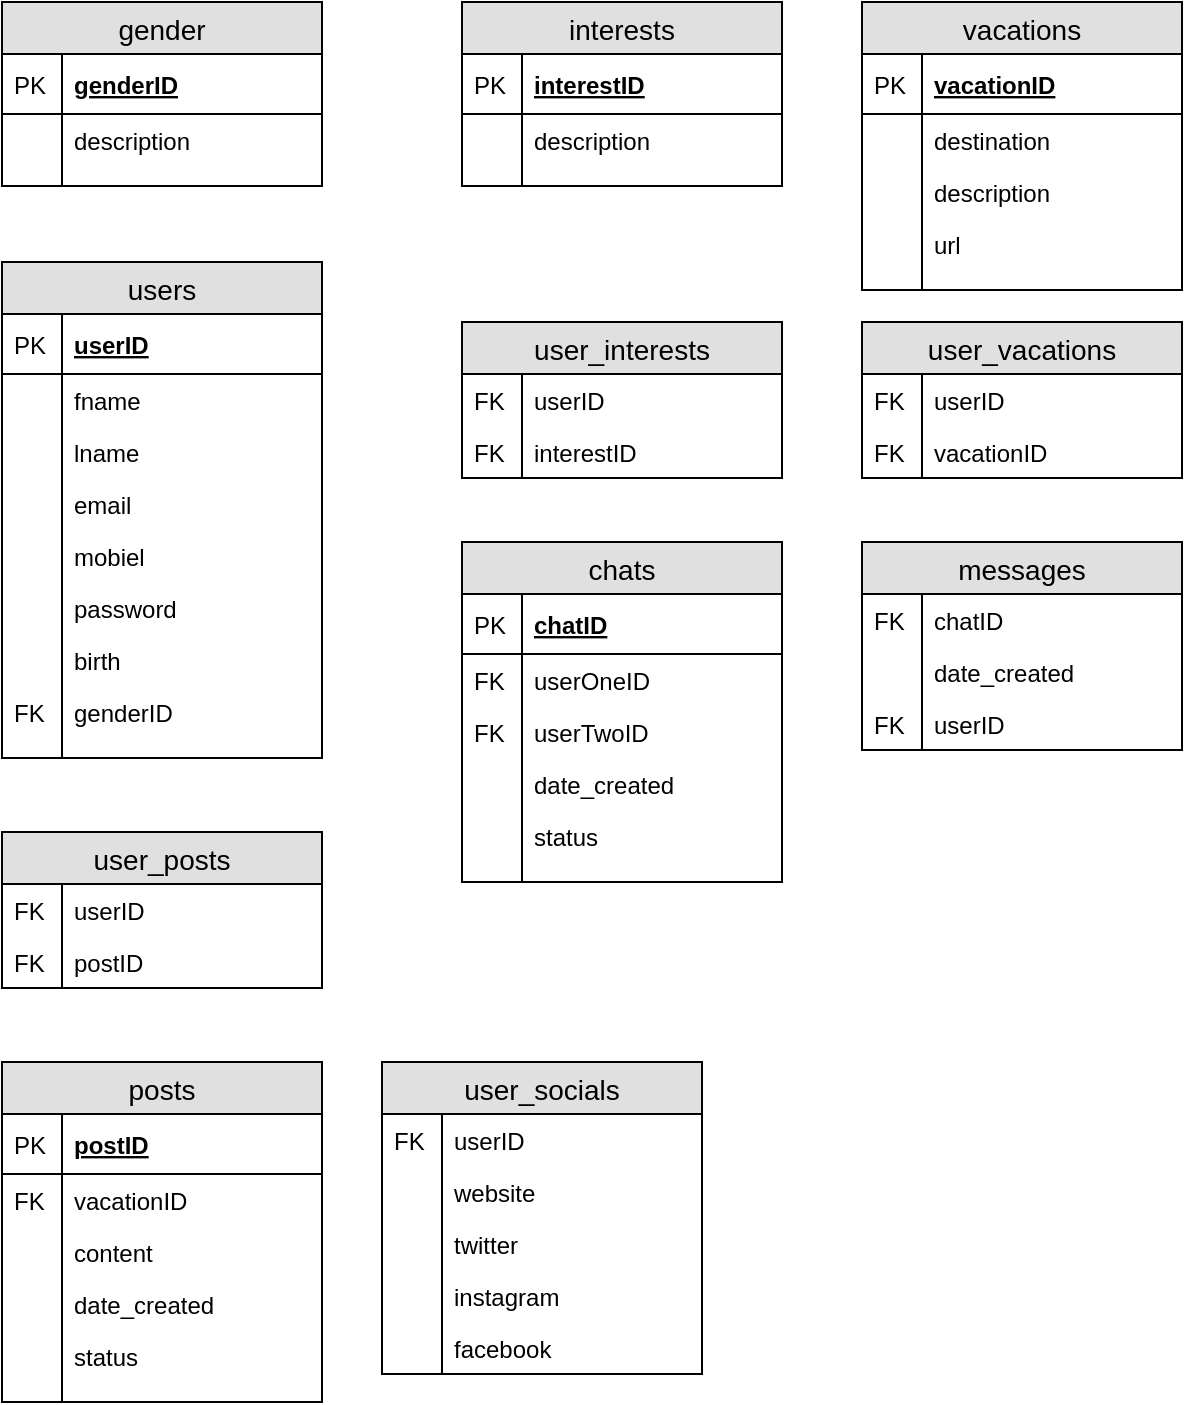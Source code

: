 <mxfile version="12.1.7" type="device" pages="1"><diagram id="KIqTjeqiwCdNJ_YjvUH0" name="Page-1"><mxGraphModel dx="1106" dy="1932" grid="1" gridSize="10" guides="1" tooltips="1" connect="1" arrows="1" fold="1" page="1" pageScale="1" pageWidth="827" pageHeight="1169" math="0" shadow="0"><root><mxCell id="0"/><mxCell id="1" parent="0"/><mxCell id="zNfjPywSxw-B-nVesR-s-1" value="users" style="swimlane;fontStyle=0;childLayout=stackLayout;horizontal=1;startSize=26;fillColor=#e0e0e0;horizontalStack=0;resizeParent=1;resizeParentMax=0;resizeLast=0;collapsible=1;marginBottom=0;swimlaneFillColor=#ffffff;align=center;fontSize=14;" vertex="1" parent="1"><mxGeometry x="210" y="80" width="160" height="248" as="geometry"/></mxCell><mxCell id="zNfjPywSxw-B-nVesR-s-2" value="userID" style="shape=partialRectangle;top=0;left=0;right=0;bottom=1;align=left;verticalAlign=middle;fillColor=none;spacingLeft=34;spacingRight=4;overflow=hidden;rotatable=0;points=[[0,0.5],[1,0.5]];portConstraint=eastwest;dropTarget=0;fontStyle=5;fontSize=12;" vertex="1" parent="zNfjPywSxw-B-nVesR-s-1"><mxGeometry y="26" width="160" height="30" as="geometry"/></mxCell><mxCell id="zNfjPywSxw-B-nVesR-s-3" value="PK" style="shape=partialRectangle;top=0;left=0;bottom=0;fillColor=none;align=left;verticalAlign=middle;spacingLeft=4;spacingRight=4;overflow=hidden;rotatable=0;points=[];portConstraint=eastwest;part=1;fontSize=12;" vertex="1" connectable="0" parent="zNfjPywSxw-B-nVesR-s-2"><mxGeometry width="30" height="30" as="geometry"/></mxCell><mxCell id="zNfjPywSxw-B-nVesR-s-4" value="fname" style="shape=partialRectangle;top=0;left=0;right=0;bottom=0;align=left;verticalAlign=top;fillColor=none;spacingLeft=34;spacingRight=4;overflow=hidden;rotatable=0;points=[[0,0.5],[1,0.5]];portConstraint=eastwest;dropTarget=0;fontSize=12;" vertex="1" parent="zNfjPywSxw-B-nVesR-s-1"><mxGeometry y="56" width="160" height="26" as="geometry"/></mxCell><mxCell id="zNfjPywSxw-B-nVesR-s-5" value="" style="shape=partialRectangle;top=0;left=0;bottom=0;fillColor=none;align=left;verticalAlign=top;spacingLeft=4;spacingRight=4;overflow=hidden;rotatable=0;points=[];portConstraint=eastwest;part=1;fontSize=12;" vertex="1" connectable="0" parent="zNfjPywSxw-B-nVesR-s-4"><mxGeometry width="30" height="26" as="geometry"/></mxCell><mxCell id="zNfjPywSxw-B-nVesR-s-6" value="lname" style="shape=partialRectangle;top=0;left=0;right=0;bottom=0;align=left;verticalAlign=top;fillColor=none;spacingLeft=34;spacingRight=4;overflow=hidden;rotatable=0;points=[[0,0.5],[1,0.5]];portConstraint=eastwest;dropTarget=0;fontSize=12;" vertex="1" parent="zNfjPywSxw-B-nVesR-s-1"><mxGeometry y="82" width="160" height="26" as="geometry"/></mxCell><mxCell id="zNfjPywSxw-B-nVesR-s-7" value="" style="shape=partialRectangle;top=0;left=0;bottom=0;fillColor=none;align=left;verticalAlign=top;spacingLeft=4;spacingRight=4;overflow=hidden;rotatable=0;points=[];portConstraint=eastwest;part=1;fontSize=12;" vertex="1" connectable="0" parent="zNfjPywSxw-B-nVesR-s-6"><mxGeometry width="30" height="26" as="geometry"/></mxCell><mxCell id="zNfjPywSxw-B-nVesR-s-50" value="email" style="shape=partialRectangle;top=0;left=0;right=0;bottom=0;align=left;verticalAlign=top;fillColor=none;spacingLeft=34;spacingRight=4;overflow=hidden;rotatable=0;points=[[0,0.5],[1,0.5]];portConstraint=eastwest;dropTarget=0;fontSize=12;" vertex="1" parent="zNfjPywSxw-B-nVesR-s-1"><mxGeometry y="108" width="160" height="26" as="geometry"/></mxCell><mxCell id="zNfjPywSxw-B-nVesR-s-51" value="" style="shape=partialRectangle;top=0;left=0;bottom=0;fillColor=none;align=left;verticalAlign=top;spacingLeft=4;spacingRight=4;overflow=hidden;rotatable=0;points=[];portConstraint=eastwest;part=1;fontSize=12;" vertex="1" connectable="0" parent="zNfjPywSxw-B-nVesR-s-50"><mxGeometry width="30" height="26" as="geometry"/></mxCell><mxCell id="zNfjPywSxw-B-nVesR-s-52" value="mobiel" style="shape=partialRectangle;top=0;left=0;right=0;bottom=0;align=left;verticalAlign=top;fillColor=none;spacingLeft=34;spacingRight=4;overflow=hidden;rotatable=0;points=[[0,0.5],[1,0.5]];portConstraint=eastwest;dropTarget=0;fontSize=12;" vertex="1" parent="zNfjPywSxw-B-nVesR-s-1"><mxGeometry y="134" width="160" height="26" as="geometry"/></mxCell><mxCell id="zNfjPywSxw-B-nVesR-s-53" value="" style="shape=partialRectangle;top=0;left=0;bottom=0;fillColor=none;align=left;verticalAlign=top;spacingLeft=4;spacingRight=4;overflow=hidden;rotatable=0;points=[];portConstraint=eastwest;part=1;fontSize=12;" vertex="1" connectable="0" parent="zNfjPywSxw-B-nVesR-s-52"><mxGeometry width="30" height="26" as="geometry"/></mxCell><mxCell id="zNfjPywSxw-B-nVesR-s-54" value="password" style="shape=partialRectangle;top=0;left=0;right=0;bottom=0;align=left;verticalAlign=top;fillColor=none;spacingLeft=34;spacingRight=4;overflow=hidden;rotatable=0;points=[[0,0.5],[1,0.5]];portConstraint=eastwest;dropTarget=0;fontSize=12;" vertex="1" parent="zNfjPywSxw-B-nVesR-s-1"><mxGeometry y="160" width="160" height="26" as="geometry"/></mxCell><mxCell id="zNfjPywSxw-B-nVesR-s-55" value="" style="shape=partialRectangle;top=0;left=0;bottom=0;fillColor=none;align=left;verticalAlign=top;spacingLeft=4;spacingRight=4;overflow=hidden;rotatable=0;points=[];portConstraint=eastwest;part=1;fontSize=12;" vertex="1" connectable="0" parent="zNfjPywSxw-B-nVesR-s-54"><mxGeometry width="30" height="26" as="geometry"/></mxCell><mxCell id="zNfjPywSxw-B-nVesR-s-69" value="birth" style="shape=partialRectangle;top=0;left=0;right=0;bottom=0;align=left;verticalAlign=top;fillColor=none;spacingLeft=34;spacingRight=4;overflow=hidden;rotatable=0;points=[[0,0.5],[1,0.5]];portConstraint=eastwest;dropTarget=0;fontSize=12;" vertex="1" parent="zNfjPywSxw-B-nVesR-s-1"><mxGeometry y="186" width="160" height="26" as="geometry"/></mxCell><mxCell id="zNfjPywSxw-B-nVesR-s-70" value="" style="shape=partialRectangle;top=0;left=0;bottom=0;fillColor=none;align=left;verticalAlign=top;spacingLeft=4;spacingRight=4;overflow=hidden;rotatable=0;points=[];portConstraint=eastwest;part=1;fontSize=12;" vertex="1" connectable="0" parent="zNfjPywSxw-B-nVesR-s-69"><mxGeometry width="30" height="26" as="geometry"/></mxCell><mxCell id="zNfjPywSxw-B-nVesR-s-56" value="genderID" style="shape=partialRectangle;top=0;left=0;right=0;bottom=0;align=left;verticalAlign=top;fillColor=none;spacingLeft=34;spacingRight=4;overflow=hidden;rotatable=0;points=[[0,0.5],[1,0.5]];portConstraint=eastwest;dropTarget=0;fontSize=12;" vertex="1" parent="zNfjPywSxw-B-nVesR-s-1"><mxGeometry y="212" width="160" height="26" as="geometry"/></mxCell><mxCell id="zNfjPywSxw-B-nVesR-s-57" value="FK" style="shape=partialRectangle;top=0;left=0;bottom=0;fillColor=none;align=left;verticalAlign=top;spacingLeft=4;spacingRight=4;overflow=hidden;rotatable=0;points=[];portConstraint=eastwest;part=1;fontSize=12;" vertex="1" connectable="0" parent="zNfjPywSxw-B-nVesR-s-56"><mxGeometry width="30" height="26" as="geometry"/></mxCell><mxCell id="zNfjPywSxw-B-nVesR-s-10" value="" style="shape=partialRectangle;top=0;left=0;right=0;bottom=0;align=left;verticalAlign=top;fillColor=none;spacingLeft=34;spacingRight=4;overflow=hidden;rotatable=0;points=[[0,0.5],[1,0.5]];portConstraint=eastwest;dropTarget=0;fontSize=12;" vertex="1" parent="zNfjPywSxw-B-nVesR-s-1"><mxGeometry y="238" width="160" height="10" as="geometry"/></mxCell><mxCell id="zNfjPywSxw-B-nVesR-s-11" value="" style="shape=partialRectangle;top=0;left=0;bottom=0;fillColor=none;align=left;verticalAlign=top;spacingLeft=4;spacingRight=4;overflow=hidden;rotatable=0;points=[];portConstraint=eastwest;part=1;fontSize=12;" vertex="1" connectable="0" parent="zNfjPywSxw-B-nVesR-s-10"><mxGeometry width="30" height="10" as="geometry"/></mxCell><mxCell id="zNfjPywSxw-B-nVesR-s-22" value="posts" style="swimlane;fontStyle=0;childLayout=stackLayout;horizontal=1;startSize=26;fillColor=#e0e0e0;horizontalStack=0;resizeParent=1;resizeParentMax=0;resizeLast=0;collapsible=1;marginBottom=0;swimlaneFillColor=#ffffff;align=center;fontSize=14;" vertex="1" parent="1"><mxGeometry x="210" y="480" width="160" height="170" as="geometry"/></mxCell><mxCell id="zNfjPywSxw-B-nVesR-s-23" value="postID" style="shape=partialRectangle;top=0;left=0;right=0;bottom=1;align=left;verticalAlign=middle;fillColor=none;spacingLeft=34;spacingRight=4;overflow=hidden;rotatable=0;points=[[0,0.5],[1,0.5]];portConstraint=eastwest;dropTarget=0;fontStyle=5;fontSize=12;" vertex="1" parent="zNfjPywSxw-B-nVesR-s-22"><mxGeometry y="26" width="160" height="30" as="geometry"/></mxCell><mxCell id="zNfjPywSxw-B-nVesR-s-24" value="PK" style="shape=partialRectangle;top=0;left=0;bottom=0;fillColor=none;align=left;verticalAlign=middle;spacingLeft=4;spacingRight=4;overflow=hidden;rotatable=0;points=[];portConstraint=eastwest;part=1;fontSize=12;" vertex="1" connectable="0" parent="zNfjPywSxw-B-nVesR-s-23"><mxGeometry width="30" height="30" as="geometry"/></mxCell><mxCell id="zNfjPywSxw-B-nVesR-s-25" value="vacationID" style="shape=partialRectangle;top=0;left=0;right=0;bottom=0;align=left;verticalAlign=top;fillColor=none;spacingLeft=34;spacingRight=4;overflow=hidden;rotatable=0;points=[[0,0.5],[1,0.5]];portConstraint=eastwest;dropTarget=0;fontSize=12;" vertex="1" parent="zNfjPywSxw-B-nVesR-s-22"><mxGeometry y="56" width="160" height="26" as="geometry"/></mxCell><mxCell id="zNfjPywSxw-B-nVesR-s-26" value="FK" style="shape=partialRectangle;top=0;left=0;bottom=0;fillColor=none;align=left;verticalAlign=top;spacingLeft=4;spacingRight=4;overflow=hidden;rotatable=0;points=[];portConstraint=eastwest;part=1;fontSize=12;" vertex="1" connectable="0" parent="zNfjPywSxw-B-nVesR-s-25"><mxGeometry width="30" height="26" as="geometry"/></mxCell><mxCell id="zNfjPywSxw-B-nVesR-s-107" value="content" style="shape=partialRectangle;top=0;left=0;right=0;bottom=0;align=left;verticalAlign=top;fillColor=none;spacingLeft=34;spacingRight=4;overflow=hidden;rotatable=0;points=[[0,0.5],[1,0.5]];portConstraint=eastwest;dropTarget=0;fontSize=12;" vertex="1" parent="zNfjPywSxw-B-nVesR-s-22"><mxGeometry y="82" width="160" height="26" as="geometry"/></mxCell><mxCell id="zNfjPywSxw-B-nVesR-s-108" value="" style="shape=partialRectangle;top=0;left=0;bottom=0;fillColor=none;align=left;verticalAlign=top;spacingLeft=4;spacingRight=4;overflow=hidden;rotatable=0;points=[];portConstraint=eastwest;part=1;fontSize=12;" vertex="1" connectable="0" parent="zNfjPywSxw-B-nVesR-s-107"><mxGeometry width="30" height="26" as="geometry"/></mxCell><mxCell id="zNfjPywSxw-B-nVesR-s-27" value="date_created" style="shape=partialRectangle;top=0;left=0;right=0;bottom=0;align=left;verticalAlign=top;fillColor=none;spacingLeft=34;spacingRight=4;overflow=hidden;rotatable=0;points=[[0,0.5],[1,0.5]];portConstraint=eastwest;dropTarget=0;fontSize=12;" vertex="1" parent="zNfjPywSxw-B-nVesR-s-22"><mxGeometry y="108" width="160" height="26" as="geometry"/></mxCell><mxCell id="zNfjPywSxw-B-nVesR-s-28" value="" style="shape=partialRectangle;top=0;left=0;bottom=0;fillColor=none;align=left;verticalAlign=top;spacingLeft=4;spacingRight=4;overflow=hidden;rotatable=0;points=[];portConstraint=eastwest;part=1;fontSize=12;" vertex="1" connectable="0" parent="zNfjPywSxw-B-nVesR-s-27"><mxGeometry width="30" height="26" as="geometry"/></mxCell><mxCell id="zNfjPywSxw-B-nVesR-s-29" value="status" style="shape=partialRectangle;top=0;left=0;right=0;bottom=0;align=left;verticalAlign=top;fillColor=none;spacingLeft=34;spacingRight=4;overflow=hidden;rotatable=0;points=[[0,0.5],[1,0.5]];portConstraint=eastwest;dropTarget=0;fontSize=12;" vertex="1" parent="zNfjPywSxw-B-nVesR-s-22"><mxGeometry y="134" width="160" height="26" as="geometry"/></mxCell><mxCell id="zNfjPywSxw-B-nVesR-s-30" value="" style="shape=partialRectangle;top=0;left=0;bottom=0;fillColor=none;align=left;verticalAlign=top;spacingLeft=4;spacingRight=4;overflow=hidden;rotatable=0;points=[];portConstraint=eastwest;part=1;fontSize=12;" vertex="1" connectable="0" parent="zNfjPywSxw-B-nVesR-s-29"><mxGeometry width="30" height="26" as="geometry"/></mxCell><mxCell id="zNfjPywSxw-B-nVesR-s-31" value="" style="shape=partialRectangle;top=0;left=0;right=0;bottom=0;align=left;verticalAlign=top;fillColor=none;spacingLeft=34;spacingRight=4;overflow=hidden;rotatable=0;points=[[0,0.5],[1,0.5]];portConstraint=eastwest;dropTarget=0;fontSize=12;" vertex="1" parent="zNfjPywSxw-B-nVesR-s-22"><mxGeometry y="160" width="160" height="10" as="geometry"/></mxCell><mxCell id="zNfjPywSxw-B-nVesR-s-32" value="" style="shape=partialRectangle;top=0;left=0;bottom=0;fillColor=none;align=left;verticalAlign=top;spacingLeft=4;spacingRight=4;overflow=hidden;rotatable=0;points=[];portConstraint=eastwest;part=1;fontSize=12;" vertex="1" connectable="0" parent="zNfjPywSxw-B-nVesR-s-31"><mxGeometry width="30" height="10" as="geometry"/></mxCell><mxCell id="zNfjPywSxw-B-nVesR-s-33" value="user_posts" style="swimlane;fontStyle=0;childLayout=stackLayout;horizontal=1;startSize=26;fillColor=#e0e0e0;horizontalStack=0;resizeParent=1;resizeParentMax=0;resizeLast=0;collapsible=1;marginBottom=0;swimlaneFillColor=#ffffff;align=center;fontSize=14;" vertex="1" parent="1"><mxGeometry x="210" y="365" width="160" height="78" as="geometry"/></mxCell><mxCell id="zNfjPywSxw-B-nVesR-s-36" value="userID" style="shape=partialRectangle;top=0;left=0;right=0;bottom=0;align=left;verticalAlign=top;fillColor=none;spacingLeft=34;spacingRight=4;overflow=hidden;rotatable=0;points=[[0,0.5],[1,0.5]];portConstraint=eastwest;dropTarget=0;fontSize=12;" vertex="1" parent="zNfjPywSxw-B-nVesR-s-33"><mxGeometry y="26" width="160" height="26" as="geometry"/></mxCell><mxCell id="zNfjPywSxw-B-nVesR-s-37" value="FK" style="shape=partialRectangle;top=0;left=0;bottom=0;fillColor=none;align=left;verticalAlign=top;spacingLeft=4;spacingRight=4;overflow=hidden;rotatable=0;points=[];portConstraint=eastwest;part=1;fontSize=12;" vertex="1" connectable="0" parent="zNfjPywSxw-B-nVesR-s-36"><mxGeometry width="30" height="26" as="geometry"/></mxCell><mxCell id="zNfjPywSxw-B-nVesR-s-38" value="postID" style="shape=partialRectangle;top=0;left=0;right=0;bottom=0;align=left;verticalAlign=top;fillColor=none;spacingLeft=34;spacingRight=4;overflow=hidden;rotatable=0;points=[[0,0.5],[1,0.5]];portConstraint=eastwest;dropTarget=0;fontSize=12;" vertex="1" parent="zNfjPywSxw-B-nVesR-s-33"><mxGeometry y="52" width="160" height="26" as="geometry"/></mxCell><mxCell id="zNfjPywSxw-B-nVesR-s-39" value="FK" style="shape=partialRectangle;top=0;left=0;bottom=0;fillColor=none;align=left;verticalAlign=top;spacingLeft=4;spacingRight=4;overflow=hidden;rotatable=0;points=[];portConstraint=eastwest;part=1;fontSize=12;" vertex="1" connectable="0" parent="zNfjPywSxw-B-nVesR-s-38"><mxGeometry width="30" height="26" as="geometry"/></mxCell><mxCell id="zNfjPywSxw-B-nVesR-s-58" value="gender" style="swimlane;fontStyle=0;childLayout=stackLayout;horizontal=1;startSize=26;fillColor=#e0e0e0;horizontalStack=0;resizeParent=1;resizeParentMax=0;resizeLast=0;collapsible=1;marginBottom=0;swimlaneFillColor=#ffffff;align=center;fontSize=14;" vertex="1" parent="1"><mxGeometry x="210" y="-50" width="160" height="92" as="geometry"/></mxCell><mxCell id="zNfjPywSxw-B-nVesR-s-59" value="genderID" style="shape=partialRectangle;top=0;left=0;right=0;bottom=1;align=left;verticalAlign=middle;fillColor=none;spacingLeft=34;spacingRight=4;overflow=hidden;rotatable=0;points=[[0,0.5],[1,0.5]];portConstraint=eastwest;dropTarget=0;fontStyle=5;fontSize=12;" vertex="1" parent="zNfjPywSxw-B-nVesR-s-58"><mxGeometry y="26" width="160" height="30" as="geometry"/></mxCell><mxCell id="zNfjPywSxw-B-nVesR-s-60" value="PK" style="shape=partialRectangle;top=0;left=0;bottom=0;fillColor=none;align=left;verticalAlign=middle;spacingLeft=4;spacingRight=4;overflow=hidden;rotatable=0;points=[];portConstraint=eastwest;part=1;fontSize=12;" vertex="1" connectable="0" parent="zNfjPywSxw-B-nVesR-s-59"><mxGeometry width="30" height="30" as="geometry"/></mxCell><mxCell id="zNfjPywSxw-B-nVesR-s-61" value="description" style="shape=partialRectangle;top=0;left=0;right=0;bottom=0;align=left;verticalAlign=top;fillColor=none;spacingLeft=34;spacingRight=4;overflow=hidden;rotatable=0;points=[[0,0.5],[1,0.5]];portConstraint=eastwest;dropTarget=0;fontSize=12;" vertex="1" parent="zNfjPywSxw-B-nVesR-s-58"><mxGeometry y="56" width="160" height="26" as="geometry"/></mxCell><mxCell id="zNfjPywSxw-B-nVesR-s-62" value="" style="shape=partialRectangle;top=0;left=0;bottom=0;fillColor=none;align=left;verticalAlign=top;spacingLeft=4;spacingRight=4;overflow=hidden;rotatable=0;points=[];portConstraint=eastwest;part=1;fontSize=12;" vertex="1" connectable="0" parent="zNfjPywSxw-B-nVesR-s-61"><mxGeometry width="30" height="26" as="geometry"/></mxCell><mxCell id="zNfjPywSxw-B-nVesR-s-67" value="" style="shape=partialRectangle;top=0;left=0;right=0;bottom=0;align=left;verticalAlign=top;fillColor=none;spacingLeft=34;spacingRight=4;overflow=hidden;rotatable=0;points=[[0,0.5],[1,0.5]];portConstraint=eastwest;dropTarget=0;fontSize=12;" vertex="1" parent="zNfjPywSxw-B-nVesR-s-58"><mxGeometry y="82" width="160" height="10" as="geometry"/></mxCell><mxCell id="zNfjPywSxw-B-nVesR-s-68" value="" style="shape=partialRectangle;top=0;left=0;bottom=0;fillColor=none;align=left;verticalAlign=top;spacingLeft=4;spacingRight=4;overflow=hidden;rotatable=0;points=[];portConstraint=eastwest;part=1;fontSize=12;" vertex="1" connectable="0" parent="zNfjPywSxw-B-nVesR-s-67"><mxGeometry width="30" height="10" as="geometry"/></mxCell><mxCell id="zNfjPywSxw-B-nVesR-s-71" value="interests" style="swimlane;fontStyle=0;childLayout=stackLayout;horizontal=1;startSize=26;fillColor=#e0e0e0;horizontalStack=0;resizeParent=1;resizeParentMax=0;resizeLast=0;collapsible=1;marginBottom=0;swimlaneFillColor=#ffffff;align=center;fontSize=14;" vertex="1" parent="1"><mxGeometry x="440" y="-50" width="160" height="92" as="geometry"/></mxCell><mxCell id="zNfjPywSxw-B-nVesR-s-72" value="interestID" style="shape=partialRectangle;top=0;left=0;right=0;bottom=1;align=left;verticalAlign=middle;fillColor=none;spacingLeft=34;spacingRight=4;overflow=hidden;rotatable=0;points=[[0,0.5],[1,0.5]];portConstraint=eastwest;dropTarget=0;fontStyle=5;fontSize=12;" vertex="1" parent="zNfjPywSxw-B-nVesR-s-71"><mxGeometry y="26" width="160" height="30" as="geometry"/></mxCell><mxCell id="zNfjPywSxw-B-nVesR-s-73" value="PK" style="shape=partialRectangle;top=0;left=0;bottom=0;fillColor=none;align=left;verticalAlign=middle;spacingLeft=4;spacingRight=4;overflow=hidden;rotatable=0;points=[];portConstraint=eastwest;part=1;fontSize=12;" vertex="1" connectable="0" parent="zNfjPywSxw-B-nVesR-s-72"><mxGeometry width="30" height="30" as="geometry"/></mxCell><mxCell id="zNfjPywSxw-B-nVesR-s-74" value="description" style="shape=partialRectangle;top=0;left=0;right=0;bottom=0;align=left;verticalAlign=top;fillColor=none;spacingLeft=34;spacingRight=4;overflow=hidden;rotatable=0;points=[[0,0.5],[1,0.5]];portConstraint=eastwest;dropTarget=0;fontSize=12;" vertex="1" parent="zNfjPywSxw-B-nVesR-s-71"><mxGeometry y="56" width="160" height="26" as="geometry"/></mxCell><mxCell id="zNfjPywSxw-B-nVesR-s-75" value="" style="shape=partialRectangle;top=0;left=0;bottom=0;fillColor=none;align=left;verticalAlign=top;spacingLeft=4;spacingRight=4;overflow=hidden;rotatable=0;points=[];portConstraint=eastwest;part=1;fontSize=12;" vertex="1" connectable="0" parent="zNfjPywSxw-B-nVesR-s-74"><mxGeometry width="30" height="26" as="geometry"/></mxCell><mxCell id="zNfjPywSxw-B-nVesR-s-80" value="" style="shape=partialRectangle;top=0;left=0;right=0;bottom=0;align=left;verticalAlign=top;fillColor=none;spacingLeft=34;spacingRight=4;overflow=hidden;rotatable=0;points=[[0,0.5],[1,0.5]];portConstraint=eastwest;dropTarget=0;fontSize=12;" vertex="1" parent="zNfjPywSxw-B-nVesR-s-71"><mxGeometry y="82" width="160" height="10" as="geometry"/></mxCell><mxCell id="zNfjPywSxw-B-nVesR-s-81" value="" style="shape=partialRectangle;top=0;left=0;bottom=0;fillColor=none;align=left;verticalAlign=top;spacingLeft=4;spacingRight=4;overflow=hidden;rotatable=0;points=[];portConstraint=eastwest;part=1;fontSize=12;" vertex="1" connectable="0" parent="zNfjPywSxw-B-nVesR-s-80"><mxGeometry width="30" height="10" as="geometry"/></mxCell><mxCell id="zNfjPywSxw-B-nVesR-s-82" value="vacations" style="swimlane;fontStyle=0;childLayout=stackLayout;horizontal=1;startSize=26;fillColor=#e0e0e0;horizontalStack=0;resizeParent=1;resizeParentMax=0;resizeLast=0;collapsible=1;marginBottom=0;swimlaneFillColor=#ffffff;align=center;fontSize=14;" vertex="1" parent="1"><mxGeometry x="640" y="-50" width="160" height="144" as="geometry"/></mxCell><mxCell id="zNfjPywSxw-B-nVesR-s-83" value="vacationID" style="shape=partialRectangle;top=0;left=0;right=0;bottom=1;align=left;verticalAlign=middle;fillColor=none;spacingLeft=34;spacingRight=4;overflow=hidden;rotatable=0;points=[[0,0.5],[1,0.5]];portConstraint=eastwest;dropTarget=0;fontStyle=5;fontSize=12;" vertex="1" parent="zNfjPywSxw-B-nVesR-s-82"><mxGeometry y="26" width="160" height="30" as="geometry"/></mxCell><mxCell id="zNfjPywSxw-B-nVesR-s-84" value="PK" style="shape=partialRectangle;top=0;left=0;bottom=0;fillColor=none;align=left;verticalAlign=middle;spacingLeft=4;spacingRight=4;overflow=hidden;rotatable=0;points=[];portConstraint=eastwest;part=1;fontSize=12;" vertex="1" connectable="0" parent="zNfjPywSxw-B-nVesR-s-83"><mxGeometry width="30" height="30" as="geometry"/></mxCell><mxCell id="zNfjPywSxw-B-nVesR-s-85" value="destination" style="shape=partialRectangle;top=0;left=0;right=0;bottom=0;align=left;verticalAlign=top;fillColor=none;spacingLeft=34;spacingRight=4;overflow=hidden;rotatable=0;points=[[0,0.5],[1,0.5]];portConstraint=eastwest;dropTarget=0;fontSize=12;" vertex="1" parent="zNfjPywSxw-B-nVesR-s-82"><mxGeometry y="56" width="160" height="26" as="geometry"/></mxCell><mxCell id="zNfjPywSxw-B-nVesR-s-86" value="" style="shape=partialRectangle;top=0;left=0;bottom=0;fillColor=none;align=left;verticalAlign=top;spacingLeft=4;spacingRight=4;overflow=hidden;rotatable=0;points=[];portConstraint=eastwest;part=1;fontSize=12;" vertex="1" connectable="0" parent="zNfjPywSxw-B-nVesR-s-85"><mxGeometry width="30" height="26" as="geometry"/></mxCell><mxCell id="zNfjPywSxw-B-nVesR-s-87" value="description" style="shape=partialRectangle;top=0;left=0;right=0;bottom=0;align=left;verticalAlign=top;fillColor=none;spacingLeft=34;spacingRight=4;overflow=hidden;rotatable=0;points=[[0,0.5],[1,0.5]];portConstraint=eastwest;dropTarget=0;fontSize=12;" vertex="1" parent="zNfjPywSxw-B-nVesR-s-82"><mxGeometry y="82" width="160" height="26" as="geometry"/></mxCell><mxCell id="zNfjPywSxw-B-nVesR-s-88" value="" style="shape=partialRectangle;top=0;left=0;bottom=0;fillColor=none;align=left;verticalAlign=top;spacingLeft=4;spacingRight=4;overflow=hidden;rotatable=0;points=[];portConstraint=eastwest;part=1;fontSize=12;" vertex="1" connectable="0" parent="zNfjPywSxw-B-nVesR-s-87"><mxGeometry width="30" height="26" as="geometry"/></mxCell><mxCell id="zNfjPywSxw-B-nVesR-s-89" value="url" style="shape=partialRectangle;top=0;left=0;right=0;bottom=0;align=left;verticalAlign=top;fillColor=none;spacingLeft=34;spacingRight=4;overflow=hidden;rotatable=0;points=[[0,0.5],[1,0.5]];portConstraint=eastwest;dropTarget=0;fontSize=12;" vertex="1" parent="zNfjPywSxw-B-nVesR-s-82"><mxGeometry y="108" width="160" height="26" as="geometry"/></mxCell><mxCell id="zNfjPywSxw-B-nVesR-s-90" value="" style="shape=partialRectangle;top=0;left=0;bottom=0;fillColor=none;align=left;verticalAlign=top;spacingLeft=4;spacingRight=4;overflow=hidden;rotatable=0;points=[];portConstraint=eastwest;part=1;fontSize=12;" vertex="1" connectable="0" parent="zNfjPywSxw-B-nVesR-s-89"><mxGeometry width="30" height="26" as="geometry"/></mxCell><mxCell id="zNfjPywSxw-B-nVesR-s-91" value="" style="shape=partialRectangle;top=0;left=0;right=0;bottom=0;align=left;verticalAlign=top;fillColor=none;spacingLeft=34;spacingRight=4;overflow=hidden;rotatable=0;points=[[0,0.5],[1,0.5]];portConstraint=eastwest;dropTarget=0;fontSize=12;" vertex="1" parent="zNfjPywSxw-B-nVesR-s-82"><mxGeometry y="134" width="160" height="10" as="geometry"/></mxCell><mxCell id="zNfjPywSxw-B-nVesR-s-92" value="" style="shape=partialRectangle;top=0;left=0;bottom=0;fillColor=none;align=left;verticalAlign=top;spacingLeft=4;spacingRight=4;overflow=hidden;rotatable=0;points=[];portConstraint=eastwest;part=1;fontSize=12;" vertex="1" connectable="0" parent="zNfjPywSxw-B-nVesR-s-91"><mxGeometry width="30" height="10" as="geometry"/></mxCell><mxCell id="zNfjPywSxw-B-nVesR-s-97" value="user_interests" style="swimlane;fontStyle=0;childLayout=stackLayout;horizontal=1;startSize=26;fillColor=#e0e0e0;horizontalStack=0;resizeParent=1;resizeParentMax=0;resizeLast=0;collapsible=1;marginBottom=0;swimlaneFillColor=#ffffff;align=center;fontSize=14;" vertex="1" parent="1"><mxGeometry x="440" y="110" width="160" height="78" as="geometry"/></mxCell><mxCell id="zNfjPywSxw-B-nVesR-s-98" value="userID" style="shape=partialRectangle;top=0;left=0;right=0;bottom=0;align=left;verticalAlign=top;fillColor=none;spacingLeft=34;spacingRight=4;overflow=hidden;rotatable=0;points=[[0,0.5],[1,0.5]];portConstraint=eastwest;dropTarget=0;fontSize=12;" vertex="1" parent="zNfjPywSxw-B-nVesR-s-97"><mxGeometry y="26" width="160" height="26" as="geometry"/></mxCell><mxCell id="zNfjPywSxw-B-nVesR-s-99" value="FK" style="shape=partialRectangle;top=0;left=0;bottom=0;fillColor=none;align=left;verticalAlign=top;spacingLeft=4;spacingRight=4;overflow=hidden;rotatable=0;points=[];portConstraint=eastwest;part=1;fontSize=12;" vertex="1" connectable="0" parent="zNfjPywSxw-B-nVesR-s-98"><mxGeometry width="30" height="26" as="geometry"/></mxCell><mxCell id="zNfjPywSxw-B-nVesR-s-100" value="interestID" style="shape=partialRectangle;top=0;left=0;right=0;bottom=0;align=left;verticalAlign=top;fillColor=none;spacingLeft=34;spacingRight=4;overflow=hidden;rotatable=0;points=[[0,0.5],[1,0.5]];portConstraint=eastwest;dropTarget=0;fontSize=12;" vertex="1" parent="zNfjPywSxw-B-nVesR-s-97"><mxGeometry y="52" width="160" height="26" as="geometry"/></mxCell><mxCell id="zNfjPywSxw-B-nVesR-s-101" value="FK" style="shape=partialRectangle;top=0;left=0;bottom=0;fillColor=none;align=left;verticalAlign=top;spacingLeft=4;spacingRight=4;overflow=hidden;rotatable=0;points=[];portConstraint=eastwest;part=1;fontSize=12;" vertex="1" connectable="0" parent="zNfjPywSxw-B-nVesR-s-100"><mxGeometry width="30" height="26" as="geometry"/></mxCell><mxCell id="zNfjPywSxw-B-nVesR-s-102" value="user_vacations" style="swimlane;fontStyle=0;childLayout=stackLayout;horizontal=1;startSize=26;fillColor=#e0e0e0;horizontalStack=0;resizeParent=1;resizeParentMax=0;resizeLast=0;collapsible=1;marginBottom=0;swimlaneFillColor=#ffffff;align=center;fontSize=14;" vertex="1" parent="1"><mxGeometry x="640" y="110" width="160" height="78" as="geometry"/></mxCell><mxCell id="zNfjPywSxw-B-nVesR-s-103" value="userID" style="shape=partialRectangle;top=0;left=0;right=0;bottom=0;align=left;verticalAlign=top;fillColor=none;spacingLeft=34;spacingRight=4;overflow=hidden;rotatable=0;points=[[0,0.5],[1,0.5]];portConstraint=eastwest;dropTarget=0;fontSize=12;" vertex="1" parent="zNfjPywSxw-B-nVesR-s-102"><mxGeometry y="26" width="160" height="26" as="geometry"/></mxCell><mxCell id="zNfjPywSxw-B-nVesR-s-104" value="FK" style="shape=partialRectangle;top=0;left=0;bottom=0;fillColor=none;align=left;verticalAlign=top;spacingLeft=4;spacingRight=4;overflow=hidden;rotatable=0;points=[];portConstraint=eastwest;part=1;fontSize=12;" vertex="1" connectable="0" parent="zNfjPywSxw-B-nVesR-s-103"><mxGeometry width="30" height="26" as="geometry"/></mxCell><mxCell id="zNfjPywSxw-B-nVesR-s-105" value="vacationID" style="shape=partialRectangle;top=0;left=0;right=0;bottom=0;align=left;verticalAlign=top;fillColor=none;spacingLeft=34;spacingRight=4;overflow=hidden;rotatable=0;points=[[0,0.5],[1,0.5]];portConstraint=eastwest;dropTarget=0;fontSize=12;" vertex="1" parent="zNfjPywSxw-B-nVesR-s-102"><mxGeometry y="52" width="160" height="26" as="geometry"/></mxCell><mxCell id="zNfjPywSxw-B-nVesR-s-106" value="FK" style="shape=partialRectangle;top=0;left=0;bottom=0;fillColor=none;align=left;verticalAlign=top;spacingLeft=4;spacingRight=4;overflow=hidden;rotatable=0;points=[];portConstraint=eastwest;part=1;fontSize=12;" vertex="1" connectable="0" parent="zNfjPywSxw-B-nVesR-s-105"><mxGeometry width="30" height="26" as="geometry"/></mxCell><mxCell id="zNfjPywSxw-B-nVesR-s-109" value="user_socials" style="swimlane;fontStyle=0;childLayout=stackLayout;horizontal=1;startSize=26;fillColor=#e0e0e0;horizontalStack=0;resizeParent=1;resizeParentMax=0;resizeLast=0;collapsible=1;marginBottom=0;swimlaneFillColor=#ffffff;align=center;fontSize=14;" vertex="1" parent="1"><mxGeometry x="400" y="480" width="160" height="156" as="geometry"/></mxCell><mxCell id="zNfjPywSxw-B-nVesR-s-110" value="userID" style="shape=partialRectangle;top=0;left=0;right=0;bottom=0;align=left;verticalAlign=top;fillColor=none;spacingLeft=34;spacingRight=4;overflow=hidden;rotatable=0;points=[[0,0.5],[1,0.5]];portConstraint=eastwest;dropTarget=0;fontSize=12;" vertex="1" parent="zNfjPywSxw-B-nVesR-s-109"><mxGeometry y="26" width="160" height="26" as="geometry"/></mxCell><mxCell id="zNfjPywSxw-B-nVesR-s-111" value="FK" style="shape=partialRectangle;top=0;left=0;bottom=0;fillColor=none;align=left;verticalAlign=top;spacingLeft=4;spacingRight=4;overflow=hidden;rotatable=0;points=[];portConstraint=eastwest;part=1;fontSize=12;" vertex="1" connectable="0" parent="zNfjPywSxw-B-nVesR-s-110"><mxGeometry width="30" height="26" as="geometry"/></mxCell><mxCell id="zNfjPywSxw-B-nVesR-s-112" value="website" style="shape=partialRectangle;top=0;left=0;right=0;bottom=0;align=left;verticalAlign=top;fillColor=none;spacingLeft=34;spacingRight=4;overflow=hidden;rotatable=0;points=[[0,0.5],[1,0.5]];portConstraint=eastwest;dropTarget=0;fontSize=12;" vertex="1" parent="zNfjPywSxw-B-nVesR-s-109"><mxGeometry y="52" width="160" height="26" as="geometry"/></mxCell><mxCell id="zNfjPywSxw-B-nVesR-s-113" value="" style="shape=partialRectangle;top=0;left=0;bottom=0;fillColor=none;align=left;verticalAlign=top;spacingLeft=4;spacingRight=4;overflow=hidden;rotatable=0;points=[];portConstraint=eastwest;part=1;fontSize=12;" vertex="1" connectable="0" parent="zNfjPywSxw-B-nVesR-s-112"><mxGeometry width="30" height="26" as="geometry"/></mxCell><mxCell id="zNfjPywSxw-B-nVesR-s-114" value="twitter" style="shape=partialRectangle;top=0;left=0;right=0;bottom=0;align=left;verticalAlign=top;fillColor=none;spacingLeft=34;spacingRight=4;overflow=hidden;rotatable=0;points=[[0,0.5],[1,0.5]];portConstraint=eastwest;dropTarget=0;fontSize=12;" vertex="1" parent="zNfjPywSxw-B-nVesR-s-109"><mxGeometry y="78" width="160" height="26" as="geometry"/></mxCell><mxCell id="zNfjPywSxw-B-nVesR-s-115" value="" style="shape=partialRectangle;top=0;left=0;bottom=0;fillColor=none;align=left;verticalAlign=top;spacingLeft=4;spacingRight=4;overflow=hidden;rotatable=0;points=[];portConstraint=eastwest;part=1;fontSize=12;" vertex="1" connectable="0" parent="zNfjPywSxw-B-nVesR-s-114"><mxGeometry width="30" height="26" as="geometry"/></mxCell><mxCell id="zNfjPywSxw-B-nVesR-s-116" value="instagram" style="shape=partialRectangle;top=0;left=0;right=0;bottom=0;align=left;verticalAlign=top;fillColor=none;spacingLeft=34;spacingRight=4;overflow=hidden;rotatable=0;points=[[0,0.5],[1,0.5]];portConstraint=eastwest;dropTarget=0;fontSize=12;" vertex="1" parent="zNfjPywSxw-B-nVesR-s-109"><mxGeometry y="104" width="160" height="26" as="geometry"/></mxCell><mxCell id="zNfjPywSxw-B-nVesR-s-117" value="" style="shape=partialRectangle;top=0;left=0;bottom=0;fillColor=none;align=left;verticalAlign=top;spacingLeft=4;spacingRight=4;overflow=hidden;rotatable=0;points=[];portConstraint=eastwest;part=1;fontSize=12;" vertex="1" connectable="0" parent="zNfjPywSxw-B-nVesR-s-116"><mxGeometry width="30" height="26" as="geometry"/></mxCell><mxCell id="zNfjPywSxw-B-nVesR-s-118" value="facebook" style="shape=partialRectangle;top=0;left=0;right=0;bottom=0;align=left;verticalAlign=top;fillColor=none;spacingLeft=34;spacingRight=4;overflow=hidden;rotatable=0;points=[[0,0.5],[1,0.5]];portConstraint=eastwest;dropTarget=0;fontSize=12;" vertex="1" parent="zNfjPywSxw-B-nVesR-s-109"><mxGeometry y="130" width="160" height="26" as="geometry"/></mxCell><mxCell id="zNfjPywSxw-B-nVesR-s-119" value="" style="shape=partialRectangle;top=0;left=0;bottom=0;fillColor=none;align=left;verticalAlign=top;spacingLeft=4;spacingRight=4;overflow=hidden;rotatable=0;points=[];portConstraint=eastwest;part=1;fontSize=12;" vertex="1" connectable="0" parent="zNfjPywSxw-B-nVesR-s-118"><mxGeometry width="30" height="26" as="geometry"/></mxCell><mxCell id="zNfjPywSxw-B-nVesR-s-133" value="chats" style="swimlane;fontStyle=0;childLayout=stackLayout;horizontal=1;startSize=26;fillColor=#e0e0e0;horizontalStack=0;resizeParent=1;resizeParentMax=0;resizeLast=0;collapsible=1;marginBottom=0;swimlaneFillColor=#ffffff;align=center;fontSize=14;" vertex="1" parent="1"><mxGeometry x="440" y="220" width="160" height="170" as="geometry"/></mxCell><mxCell id="zNfjPywSxw-B-nVesR-s-134" value="chatID" style="shape=partialRectangle;top=0;left=0;right=0;bottom=1;align=left;verticalAlign=middle;fillColor=none;spacingLeft=34;spacingRight=4;overflow=hidden;rotatable=0;points=[[0,0.5],[1,0.5]];portConstraint=eastwest;dropTarget=0;fontStyle=5;fontSize=12;" vertex="1" parent="zNfjPywSxw-B-nVesR-s-133"><mxGeometry y="26" width="160" height="30" as="geometry"/></mxCell><mxCell id="zNfjPywSxw-B-nVesR-s-135" value="PK" style="shape=partialRectangle;top=0;left=0;bottom=0;fillColor=none;align=left;verticalAlign=middle;spacingLeft=4;spacingRight=4;overflow=hidden;rotatable=0;points=[];portConstraint=eastwest;part=1;fontSize=12;" vertex="1" connectable="0" parent="zNfjPywSxw-B-nVesR-s-134"><mxGeometry width="30" height="30" as="geometry"/></mxCell><mxCell id="zNfjPywSxw-B-nVesR-s-136" value="userOneID" style="shape=partialRectangle;top=0;left=0;right=0;bottom=0;align=left;verticalAlign=top;fillColor=none;spacingLeft=34;spacingRight=4;overflow=hidden;rotatable=0;points=[[0,0.5],[1,0.5]];portConstraint=eastwest;dropTarget=0;fontSize=12;" vertex="1" parent="zNfjPywSxw-B-nVesR-s-133"><mxGeometry y="56" width="160" height="26" as="geometry"/></mxCell><mxCell id="zNfjPywSxw-B-nVesR-s-137" value="FK" style="shape=partialRectangle;top=0;left=0;bottom=0;fillColor=none;align=left;verticalAlign=top;spacingLeft=4;spacingRight=4;overflow=hidden;rotatable=0;points=[];portConstraint=eastwest;part=1;fontSize=12;" vertex="1" connectable="0" parent="zNfjPywSxw-B-nVesR-s-136"><mxGeometry width="30" height="26" as="geometry"/></mxCell><mxCell id="zNfjPywSxw-B-nVesR-s-164" value="userTwoID" style="shape=partialRectangle;top=0;left=0;right=0;bottom=0;align=left;verticalAlign=top;fillColor=none;spacingLeft=34;spacingRight=4;overflow=hidden;rotatable=0;points=[[0,0.5],[1,0.5]];portConstraint=eastwest;dropTarget=0;fontSize=12;" vertex="1" parent="zNfjPywSxw-B-nVesR-s-133"><mxGeometry y="82" width="160" height="26" as="geometry"/></mxCell><mxCell id="zNfjPywSxw-B-nVesR-s-165" value="FK" style="shape=partialRectangle;top=0;left=0;bottom=0;fillColor=none;align=left;verticalAlign=top;spacingLeft=4;spacingRight=4;overflow=hidden;rotatable=0;points=[];portConstraint=eastwest;part=1;fontSize=12;" vertex="1" connectable="0" parent="zNfjPywSxw-B-nVesR-s-164"><mxGeometry width="30" height="26" as="geometry"/></mxCell><mxCell id="zNfjPywSxw-B-nVesR-s-140" value="date_created" style="shape=partialRectangle;top=0;left=0;right=0;bottom=0;align=left;verticalAlign=top;fillColor=none;spacingLeft=34;spacingRight=4;overflow=hidden;rotatable=0;points=[[0,0.5],[1,0.5]];portConstraint=eastwest;dropTarget=0;fontSize=12;" vertex="1" parent="zNfjPywSxw-B-nVesR-s-133"><mxGeometry y="108" width="160" height="26" as="geometry"/></mxCell><mxCell id="zNfjPywSxw-B-nVesR-s-141" value="" style="shape=partialRectangle;top=0;left=0;bottom=0;fillColor=none;align=left;verticalAlign=top;spacingLeft=4;spacingRight=4;overflow=hidden;rotatable=0;points=[];portConstraint=eastwest;part=1;fontSize=12;" vertex="1" connectable="0" parent="zNfjPywSxw-B-nVesR-s-140"><mxGeometry width="30" height="26" as="geometry"/></mxCell><mxCell id="zNfjPywSxw-B-nVesR-s-142" value="status" style="shape=partialRectangle;top=0;left=0;right=0;bottom=0;align=left;verticalAlign=top;fillColor=none;spacingLeft=34;spacingRight=4;overflow=hidden;rotatable=0;points=[[0,0.5],[1,0.5]];portConstraint=eastwest;dropTarget=0;fontSize=12;" vertex="1" parent="zNfjPywSxw-B-nVesR-s-133"><mxGeometry y="134" width="160" height="26" as="geometry"/></mxCell><mxCell id="zNfjPywSxw-B-nVesR-s-143" value="" style="shape=partialRectangle;top=0;left=0;bottom=0;fillColor=none;align=left;verticalAlign=top;spacingLeft=4;spacingRight=4;overflow=hidden;rotatable=0;points=[];portConstraint=eastwest;part=1;fontSize=12;" vertex="1" connectable="0" parent="zNfjPywSxw-B-nVesR-s-142"><mxGeometry width="30" height="26" as="geometry"/></mxCell><mxCell id="zNfjPywSxw-B-nVesR-s-144" value="" style="shape=partialRectangle;top=0;left=0;right=0;bottom=0;align=left;verticalAlign=top;fillColor=none;spacingLeft=34;spacingRight=4;overflow=hidden;rotatable=0;points=[[0,0.5],[1,0.5]];portConstraint=eastwest;dropTarget=0;fontSize=12;" vertex="1" parent="zNfjPywSxw-B-nVesR-s-133"><mxGeometry y="160" width="160" height="10" as="geometry"/></mxCell><mxCell id="zNfjPywSxw-B-nVesR-s-145" value="" style="shape=partialRectangle;top=0;left=0;bottom=0;fillColor=none;align=left;verticalAlign=top;spacingLeft=4;spacingRight=4;overflow=hidden;rotatable=0;points=[];portConstraint=eastwest;part=1;fontSize=12;" vertex="1" connectable="0" parent="zNfjPywSxw-B-nVesR-s-144"><mxGeometry width="30" height="10" as="geometry"/></mxCell><mxCell id="zNfjPywSxw-B-nVesR-s-157" value="messages" style="swimlane;fontStyle=0;childLayout=stackLayout;horizontal=1;startSize=26;fillColor=#e0e0e0;horizontalStack=0;resizeParent=1;resizeParentMax=0;resizeLast=0;collapsible=1;marginBottom=0;swimlaneFillColor=#ffffff;align=center;fontSize=14;" vertex="1" parent="1"><mxGeometry x="640" y="220" width="160" height="104" as="geometry"/></mxCell><mxCell id="zNfjPywSxw-B-nVesR-s-158" value="chatID" style="shape=partialRectangle;top=0;left=0;right=0;bottom=0;align=left;verticalAlign=top;fillColor=none;spacingLeft=34;spacingRight=4;overflow=hidden;rotatable=0;points=[[0,0.5],[1,0.5]];portConstraint=eastwest;dropTarget=0;fontSize=12;" vertex="1" parent="zNfjPywSxw-B-nVesR-s-157"><mxGeometry y="26" width="160" height="26" as="geometry"/></mxCell><mxCell id="zNfjPywSxw-B-nVesR-s-159" value="FK" style="shape=partialRectangle;top=0;left=0;bottom=0;fillColor=none;align=left;verticalAlign=top;spacingLeft=4;spacingRight=4;overflow=hidden;rotatable=0;points=[];portConstraint=eastwest;part=1;fontSize=12;" vertex="1" connectable="0" parent="zNfjPywSxw-B-nVesR-s-158"><mxGeometry width="30" height="26" as="geometry"/></mxCell><mxCell id="zNfjPywSxw-B-nVesR-s-162" value="date_created" style="shape=partialRectangle;top=0;left=0;right=0;bottom=0;align=left;verticalAlign=top;fillColor=none;spacingLeft=34;spacingRight=4;overflow=hidden;rotatable=0;points=[[0,0.5],[1,0.5]];portConstraint=eastwest;dropTarget=0;fontSize=12;" vertex="1" parent="zNfjPywSxw-B-nVesR-s-157"><mxGeometry y="52" width="160" height="26" as="geometry"/></mxCell><mxCell id="zNfjPywSxw-B-nVesR-s-163" value="" style="shape=partialRectangle;top=0;left=0;bottom=0;fillColor=none;align=left;verticalAlign=top;spacingLeft=4;spacingRight=4;overflow=hidden;rotatable=0;points=[];portConstraint=eastwest;part=1;fontSize=12;" vertex="1" connectable="0" parent="zNfjPywSxw-B-nVesR-s-162"><mxGeometry width="30" height="26" as="geometry"/></mxCell><mxCell id="zNfjPywSxw-B-nVesR-s-160" value="userID" style="shape=partialRectangle;top=0;left=0;right=0;bottom=0;align=left;verticalAlign=top;fillColor=none;spacingLeft=34;spacingRight=4;overflow=hidden;rotatable=0;points=[[0,0.5],[1,0.5]];portConstraint=eastwest;dropTarget=0;fontSize=12;" vertex="1" parent="zNfjPywSxw-B-nVesR-s-157"><mxGeometry y="78" width="160" height="26" as="geometry"/></mxCell><mxCell id="zNfjPywSxw-B-nVesR-s-161" value="FK" style="shape=partialRectangle;top=0;left=0;bottom=0;fillColor=none;align=left;verticalAlign=top;spacingLeft=4;spacingRight=4;overflow=hidden;rotatable=0;points=[];portConstraint=eastwest;part=1;fontSize=12;" vertex="1" connectable="0" parent="zNfjPywSxw-B-nVesR-s-160"><mxGeometry width="30" height="26" as="geometry"/></mxCell></root></mxGraphModel></diagram></mxfile>